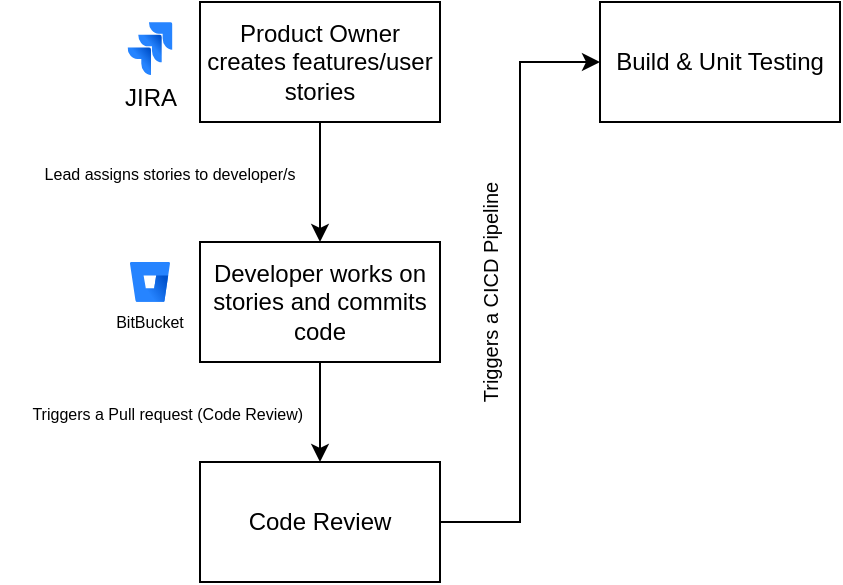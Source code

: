 <mxfile version="24.4.13" type="github">
  <diagram name="Page-1" id="VWCOT1s2UIXs_mF2nwTO">
    <mxGraphModel dx="794" dy="412" grid="1" gridSize="10" guides="1" tooltips="1" connect="1" arrows="1" fold="1" page="1" pageScale="1" pageWidth="850" pageHeight="1100" math="0" shadow="0">
      <root>
        <mxCell id="0" />
        <mxCell id="1" parent="0" />
        <mxCell id="LeMREfr2Gr5GjN9Xj37d-9" value="" style="edgeStyle=orthogonalEdgeStyle;rounded=0;orthogonalLoop=1;jettySize=auto;html=1;" edge="1" parent="1" source="LeMREfr2Gr5GjN9Xj37d-1" target="LeMREfr2Gr5GjN9Xj37d-7">
          <mxGeometry relative="1" as="geometry" />
        </mxCell>
        <mxCell id="LeMREfr2Gr5GjN9Xj37d-1" value="Product Owner creates features/user stories" style="rounded=0;whiteSpace=wrap;html=1;rotation=0;fillStyle=dots;" vertex="1" parent="1">
          <mxGeometry x="120" y="80" width="120" height="60" as="geometry" />
        </mxCell>
        <mxCell id="LeMREfr2Gr5GjN9Xj37d-6" value="" style="group" vertex="1" connectable="0" parent="1">
          <mxGeometry x="72.5" y="90" width="45" height="50" as="geometry" />
        </mxCell>
        <mxCell id="LeMREfr2Gr5GjN9Xj37d-4" value="" style="image;html=1;image=img/lib/atlassian/Jira_Logo.svg;" vertex="1" parent="LeMREfr2Gr5GjN9Xj37d-6">
          <mxGeometry x="11.25" width="22.5" height="26.562" as="geometry" />
        </mxCell>
        <mxCell id="LeMREfr2Gr5GjN9Xj37d-5" value="JIRA" style="text;html=1;align=center;verticalAlign=middle;whiteSpace=wrap;rounded=0;" vertex="1" parent="LeMREfr2Gr5GjN9Xj37d-6">
          <mxGeometry y="26.562" width="45" height="23.438" as="geometry" />
        </mxCell>
        <mxCell id="LeMREfr2Gr5GjN9Xj37d-15" value="" style="edgeStyle=orthogonalEdgeStyle;rounded=0;orthogonalLoop=1;jettySize=auto;html=1;" edge="1" parent="1" source="LeMREfr2Gr5GjN9Xj37d-7" target="LeMREfr2Gr5GjN9Xj37d-14">
          <mxGeometry relative="1" as="geometry" />
        </mxCell>
        <mxCell id="LeMREfr2Gr5GjN9Xj37d-7" value="Developer works on stories and commits code" style="rounded=0;whiteSpace=wrap;html=1;rotation=0;fillStyle=dots;" vertex="1" parent="1">
          <mxGeometry x="120" y="200" width="120" height="60" as="geometry" />
        </mxCell>
        <mxCell id="LeMREfr2Gr5GjN9Xj37d-8" value="&lt;font style=&quot;font-size: 8px;&quot;&gt;Lead assigns stories to developer/s&lt;/font&gt;" style="text;html=1;align=center;verticalAlign=middle;whiteSpace=wrap;rounded=0;" vertex="1" parent="1">
          <mxGeometry x="20" y="150" width="170" height="30" as="geometry" />
        </mxCell>
        <mxCell id="LeMREfr2Gr5GjN9Xj37d-19" style="edgeStyle=orthogonalEdgeStyle;rounded=0;orthogonalLoop=1;jettySize=auto;html=1;entryX=0;entryY=0.5;entryDx=0;entryDy=0;" edge="1" parent="1" source="LeMREfr2Gr5GjN9Xj37d-14" target="LeMREfr2Gr5GjN9Xj37d-18">
          <mxGeometry relative="1" as="geometry" />
        </mxCell>
        <mxCell id="LeMREfr2Gr5GjN9Xj37d-14" value="Code Review" style="rounded=0;whiteSpace=wrap;html=1;rotation=0;fillStyle=dots;" vertex="1" parent="1">
          <mxGeometry x="120" y="310" width="120" height="60" as="geometry" />
        </mxCell>
        <mxCell id="LeMREfr2Gr5GjN9Xj37d-16" value="&lt;font style=&quot;font-size: 8px;&quot;&gt;Triggers a Pull request (Code Review)&amp;nbsp;&lt;/font&gt;" style="text;html=1;align=center;verticalAlign=middle;whiteSpace=wrap;rounded=0;" vertex="1" parent="1">
          <mxGeometry x="20" y="270" width="170" height="30" as="geometry" />
        </mxCell>
        <mxCell id="LeMREfr2Gr5GjN9Xj37d-17" value="" style="group" vertex="1" connectable="0" parent="1">
          <mxGeometry x="70" y="210" width="50" height="40" as="geometry" />
        </mxCell>
        <mxCell id="LeMREfr2Gr5GjN9Xj37d-10" value="" style="image;html=1;image=img/lib/atlassian/Bitbucket_Logo.svg;" vertex="1" parent="LeMREfr2Gr5GjN9Xj37d-17">
          <mxGeometry x="15" width="20" height="20" as="geometry" />
        </mxCell>
        <mxCell id="LeMREfr2Gr5GjN9Xj37d-11" value="BitBucket" style="text;html=1;align=center;verticalAlign=middle;whiteSpace=wrap;rounded=0;fontSize=8;" vertex="1" parent="LeMREfr2Gr5GjN9Xj37d-17">
          <mxGeometry y="20" width="50" height="20" as="geometry" />
        </mxCell>
        <mxCell id="LeMREfr2Gr5GjN9Xj37d-18" value="Build &amp;amp; Unit Testing" style="rounded=0;whiteSpace=wrap;html=1;rotation=0;fillStyle=dots;" vertex="1" parent="1">
          <mxGeometry x="320" y="80" width="120" height="60" as="geometry" />
        </mxCell>
        <mxCell id="LeMREfr2Gr5GjN9Xj37d-20" value="&lt;font style=&quot;font-size: 10px;&quot;&gt;Triggers a CICD Pipeline&lt;/font&gt;" style="text;html=1;align=center;verticalAlign=middle;whiteSpace=wrap;rounded=0;rotation=270;" vertex="1" parent="1">
          <mxGeometry x="180" y="210" width="170" height="30" as="geometry" />
        </mxCell>
      </root>
    </mxGraphModel>
  </diagram>
</mxfile>
